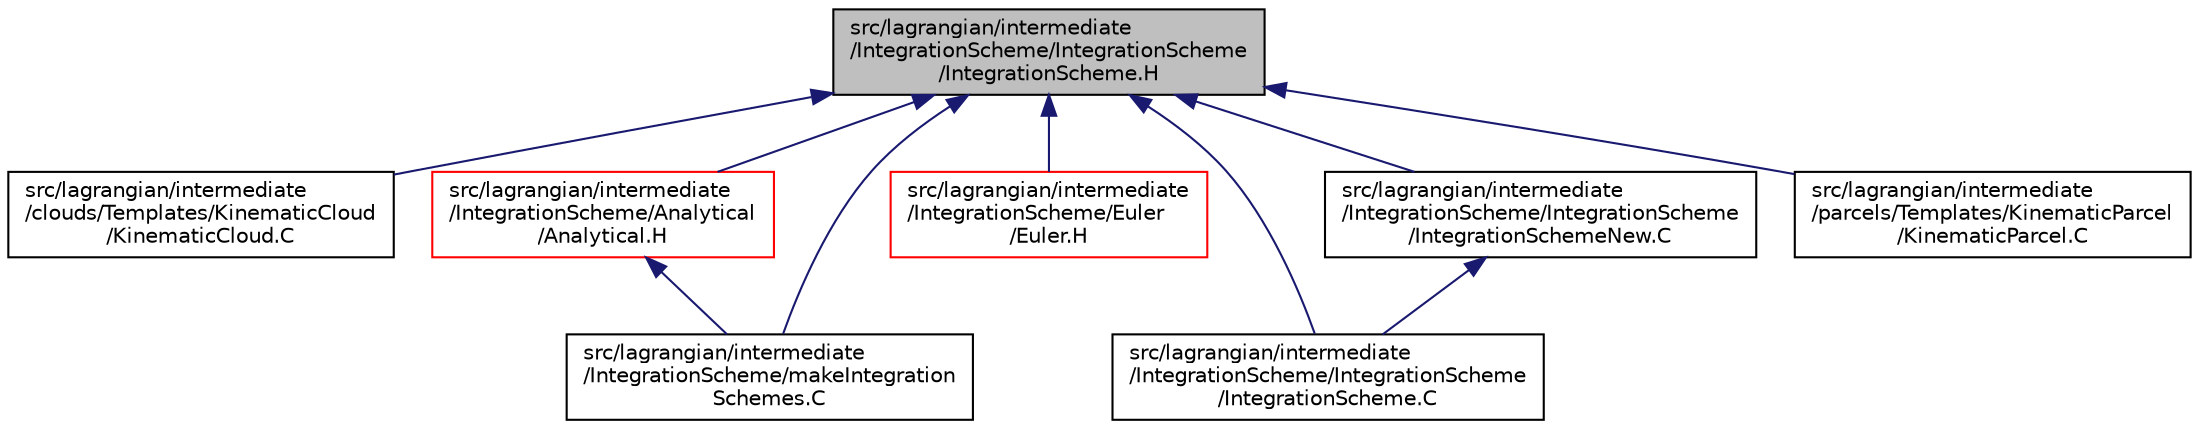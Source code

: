 digraph "src/lagrangian/intermediate/IntegrationScheme/IntegrationScheme/IntegrationScheme.H"
{
  bgcolor="transparent";
  edge [fontname="Helvetica",fontsize="10",labelfontname="Helvetica",labelfontsize="10"];
  node [fontname="Helvetica",fontsize="10",shape=record];
  Node85 [label="src/lagrangian/intermediate\l/IntegrationScheme/IntegrationScheme\l/IntegrationScheme.H",height=0.2,width=0.4,color="black", fillcolor="grey75", style="filled", fontcolor="black"];
  Node85 -> Node86 [dir="back",color="midnightblue",fontsize="10",style="solid",fontname="Helvetica"];
  Node86 [label="src/lagrangian/intermediate\l/clouds/Templates/KinematicCloud\l/KinematicCloud.C",height=0.2,width=0.4,color="black",URL="$a05876.html"];
  Node85 -> Node87 [dir="back",color="midnightblue",fontsize="10",style="solid",fontname="Helvetica"];
  Node87 [label="src/lagrangian/intermediate\l/IntegrationScheme/Analytical\l/Analytical.H",height=0.2,width=0.4,color="red",URL="$a05924.html"];
  Node87 -> Node89 [dir="back",color="midnightblue",fontsize="10",style="solid",fontname="Helvetica"];
  Node89 [label="src/lagrangian/intermediate\l/IntegrationScheme/makeIntegration\lSchemes.C",height=0.2,width=0.4,color="black",URL="$a05945.html"];
  Node85 -> Node90 [dir="back",color="midnightblue",fontsize="10",style="solid",fontname="Helvetica"];
  Node90 [label="src/lagrangian/intermediate\l/IntegrationScheme/Euler\l/Euler.H",height=0.2,width=0.4,color="red",URL="$a41828.html"];
  Node85 -> Node92 [dir="back",color="midnightblue",fontsize="10",style="solid",fontname="Helvetica"];
  Node92 [label="src/lagrangian/intermediate\l/IntegrationScheme/IntegrationScheme\l/IntegrationScheme.C",height=0.2,width=0.4,color="black",URL="$a05933.html"];
  Node85 -> Node93 [dir="back",color="midnightblue",fontsize="10",style="solid",fontname="Helvetica"];
  Node93 [label="src/lagrangian/intermediate\l/IntegrationScheme/IntegrationScheme\l/IntegrationSchemeNew.C",height=0.2,width=0.4,color="black",URL="$a05939.html"];
  Node93 -> Node92 [dir="back",color="midnightblue",fontsize="10",style="solid",fontname="Helvetica"];
  Node85 -> Node89 [dir="back",color="midnightblue",fontsize="10",style="solid",fontname="Helvetica"];
  Node85 -> Node94 [dir="back",color="midnightblue",fontsize="10",style="solid",fontname="Helvetica"];
  Node94 [label="src/lagrangian/intermediate\l/parcels/Templates/KinematicParcel\l/KinematicParcel.C",height=0.2,width=0.4,color="black",URL="$a06116.html"];
}
